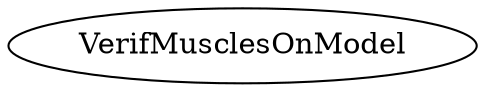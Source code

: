 /* Created by mdot for Matlab */
digraph m2html {

  VerifMusclesOnModel [URL="VerifMusclesOnModel.html"];
}